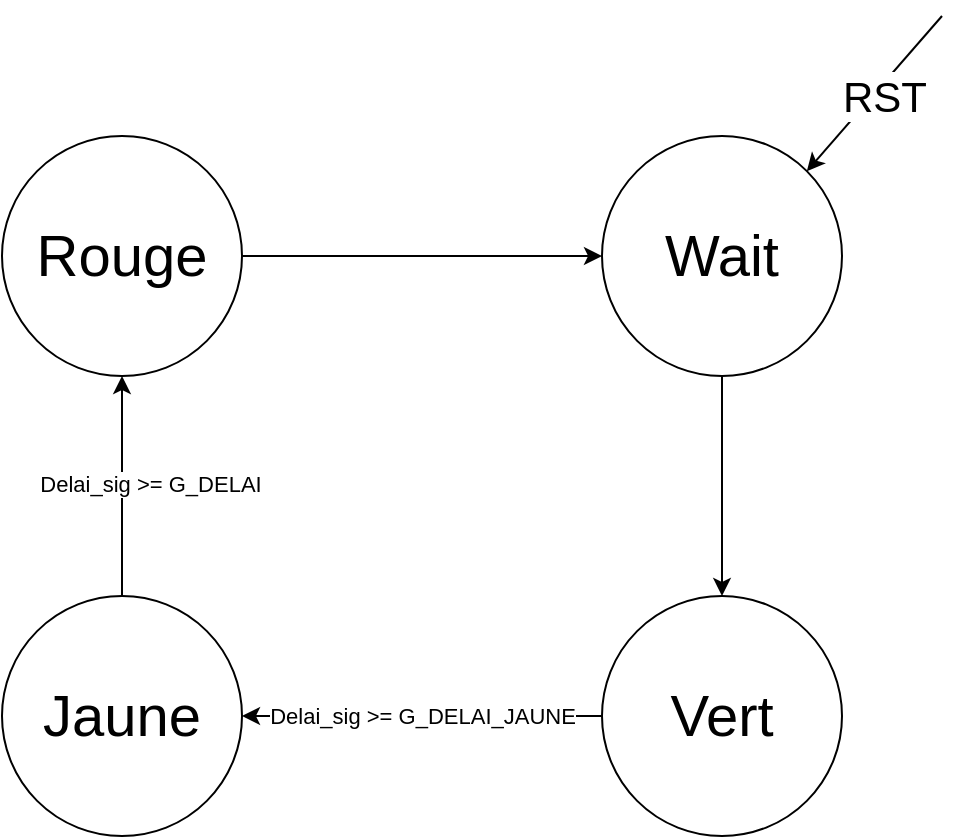 <mxfile version="23.0.2" type="github">
  <diagram name="Page-1" id="ANv8_qnFMgbxWOOTVNy1">
    <mxGraphModel dx="794" dy="446" grid="1" gridSize="10" guides="1" tooltips="1" connect="1" arrows="1" fold="1" page="1" pageScale="1" pageWidth="850" pageHeight="1100" math="0" shadow="0">
      <root>
        <mxCell id="0" />
        <mxCell id="1" parent="0" />
        <mxCell id="4jZFA0rqiz-s_2tiAC6e-17" style="rounded=0;orthogonalLoop=1;jettySize=auto;html=1;exitX=0.5;exitY=1;exitDx=0;exitDy=0;entryX=0.5;entryY=0;entryDx=0;entryDy=0;" parent="1" source="4jZFA0rqiz-s_2tiAC6e-6" target="4jZFA0rqiz-s_2tiAC6e-8" edge="1">
          <mxGeometry relative="1" as="geometry" />
        </mxCell>
        <mxCell id="4jZFA0rqiz-s_2tiAC6e-6" value="&lt;font style=&quot;font-size: 29px;&quot;&gt;Wait&lt;/font&gt;" style="ellipse;whiteSpace=wrap;html=1;aspect=fixed;" parent="1" vertex="1">
          <mxGeometry x="560" y="200" width="120" height="120" as="geometry" />
        </mxCell>
        <mxCell id="4jZFA0rqiz-s_2tiAC6e-19" style="rounded=0;orthogonalLoop=1;jettySize=auto;html=1;exitX=0.5;exitY=0;exitDx=0;exitDy=0;" parent="1" source="4jZFA0rqiz-s_2tiAC6e-7" edge="1">
          <mxGeometry relative="1" as="geometry">
            <mxPoint x="320" y="320" as="targetPoint" />
          </mxGeometry>
        </mxCell>
        <mxCell id="4jZFA0rqiz-s_2tiAC6e-21" value="Delai_sig &amp;gt;= G_DELAI" style="edgeLabel;html=1;align=center;verticalAlign=middle;resizable=0;points=[];" parent="4jZFA0rqiz-s_2tiAC6e-19" vertex="1" connectable="0">
          <mxGeometry x="-0.572" y="-1" relative="1" as="geometry">
            <mxPoint x="13" y="-33" as="offset" />
          </mxGeometry>
        </mxCell>
        <mxCell id="4jZFA0rqiz-s_2tiAC6e-7" value="&lt;font style=&quot;font-size: 29px;&quot;&gt;Jaune&lt;br&gt;&lt;/font&gt;" style="ellipse;whiteSpace=wrap;html=1;aspect=fixed;" parent="1" vertex="1">
          <mxGeometry x="260" y="430" width="120" height="120" as="geometry" />
        </mxCell>
        <mxCell id="4jZFA0rqiz-s_2tiAC6e-18" style="edgeStyle=orthogonalEdgeStyle;rounded=0;orthogonalLoop=1;jettySize=auto;html=1;exitX=0;exitY=0.5;exitDx=0;exitDy=0;" parent="1" source="4jZFA0rqiz-s_2tiAC6e-8" target="4jZFA0rqiz-s_2tiAC6e-7" edge="1">
          <mxGeometry relative="1" as="geometry" />
        </mxCell>
        <mxCell id="4jZFA0rqiz-s_2tiAC6e-20" value="Delai_sig &amp;gt;= G_DELAI_JAUNE" style="edgeLabel;html=1;align=center;verticalAlign=middle;resizable=0;points=[];" parent="4jZFA0rqiz-s_2tiAC6e-18" vertex="1" connectable="0">
          <mxGeometry x="-0.161" y="-4" relative="1" as="geometry">
            <mxPoint x="-15" y="4" as="offset" />
          </mxGeometry>
        </mxCell>
        <mxCell id="4jZFA0rqiz-s_2tiAC6e-8" value="&lt;span style=&quot;font-size: 29px;&quot;&gt;Vert&lt;/span&gt;" style="ellipse;whiteSpace=wrap;html=1;aspect=fixed;" parent="1" vertex="1">
          <mxGeometry x="560" y="430" width="120" height="120" as="geometry" />
        </mxCell>
        <mxCell id="4jZFA0rqiz-s_2tiAC6e-13" value="" style="endArrow=classic;html=1;rounded=0;entryX=1;entryY=0;entryDx=0;entryDy=0;" parent="1" edge="1" target="4jZFA0rqiz-s_2tiAC6e-6">
          <mxGeometry width="50" height="50" relative="1" as="geometry">
            <mxPoint x="730" y="140" as="sourcePoint" />
            <mxPoint x="619.12" y="200.0" as="targetPoint" />
          </mxGeometry>
        </mxCell>
        <mxCell id="4jZFA0rqiz-s_2tiAC6e-14" value="&lt;font style=&quot;font-size: 21px;&quot;&gt;RST&lt;/font&gt;" style="edgeLabel;html=1;align=center;verticalAlign=middle;resizable=0;points=[];" parent="4jZFA0rqiz-s_2tiAC6e-13" vertex="1" connectable="0">
          <mxGeometry x="0.374" y="-4" relative="1" as="geometry">
            <mxPoint x="20" y="-11" as="offset" />
          </mxGeometry>
        </mxCell>
        <mxCell id="uBNhFGH4NiEJvOQAJ7vm-2" style="edgeStyle=orthogonalEdgeStyle;rounded=0;orthogonalLoop=1;jettySize=auto;html=1;exitX=1;exitY=0.5;exitDx=0;exitDy=0;entryX=0;entryY=0.5;entryDx=0;entryDy=0;" edge="1" parent="1" source="uBNhFGH4NiEJvOQAJ7vm-1" target="4jZFA0rqiz-s_2tiAC6e-6">
          <mxGeometry relative="1" as="geometry" />
        </mxCell>
        <mxCell id="uBNhFGH4NiEJvOQAJ7vm-1" value="&lt;font style=&quot;font-size: 29px;&quot;&gt;Rouge&lt;/font&gt;" style="ellipse;whiteSpace=wrap;html=1;aspect=fixed;" vertex="1" parent="1">
          <mxGeometry x="260" y="200" width="120" height="120" as="geometry" />
        </mxCell>
      </root>
    </mxGraphModel>
  </diagram>
</mxfile>
